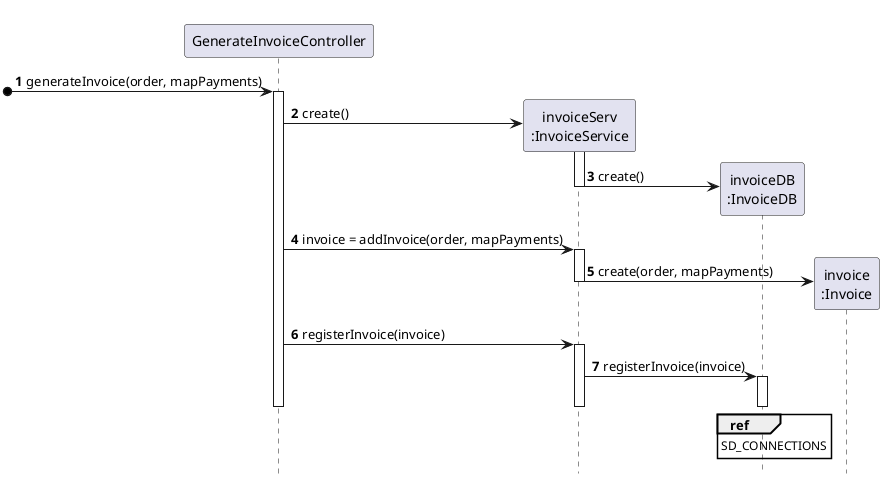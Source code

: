 @startuml
autonumber
hide footbox

participant "GenerateInvoiceController" as CTRL
participant "invoiceServ\n:InvoiceService" as IS
participant "invoiceDB\n:InvoiceDB" as IDB
participant "invoice\n:Invoice" as I


[o-> CTRL : generateInvoice(order, mapPayments)
activate CTRL

CTRL -> IS** : create()
activate IS
IS -> IDB** : create()
deactivate IS

CTRL -> IS : invoice = addInvoice(order, mapPayments)
activate IS
IS -> I** : create(order, mapPayments)
deactivate IS

CTRL -> IS : registerInvoice(invoice)
activate IS
IS -> IDB : registerInvoice(invoice)
activate IDB
ref over IDB
SD_CONNECTIONS
end ref
deactivate IDB
deactivate IS
deactivate CTRL

@enduml